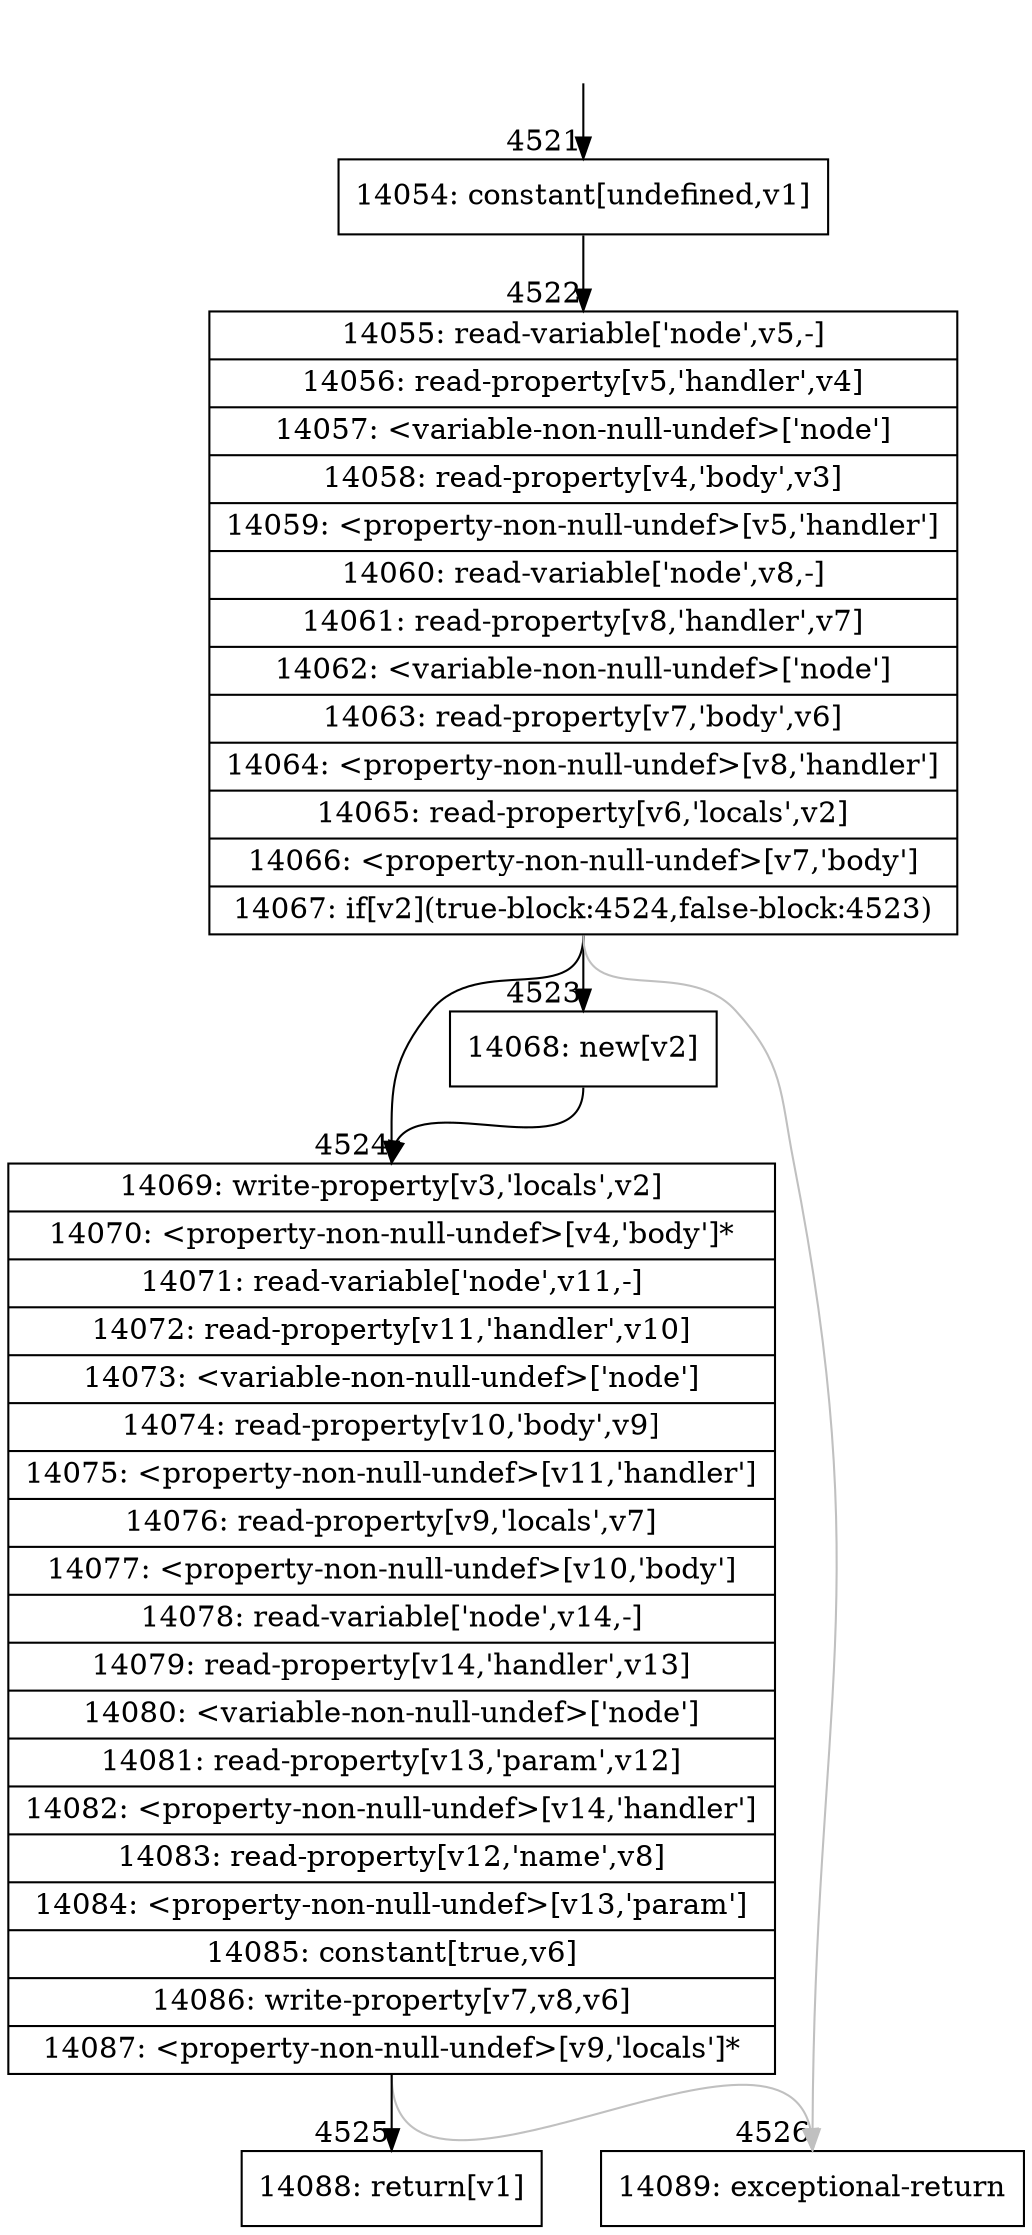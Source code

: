 digraph {
rankdir="TD"
BB_entry275[shape=none,label=""];
BB_entry275 -> BB4521 [tailport=s, headport=n, headlabel="    4521"]
BB4521 [shape=record label="{14054: constant[undefined,v1]}" ] 
BB4521 -> BB4522 [tailport=s, headport=n, headlabel="      4522"]
BB4522 [shape=record label="{14055: read-variable['node',v5,-]|14056: read-property[v5,'handler',v4]|14057: \<variable-non-null-undef\>['node']|14058: read-property[v4,'body',v3]|14059: \<property-non-null-undef\>[v5,'handler']|14060: read-variable['node',v8,-]|14061: read-property[v8,'handler',v7]|14062: \<variable-non-null-undef\>['node']|14063: read-property[v7,'body',v6]|14064: \<property-non-null-undef\>[v8,'handler']|14065: read-property[v6,'locals',v2]|14066: \<property-non-null-undef\>[v7,'body']|14067: if[v2](true-block:4524,false-block:4523)}" ] 
BB4522 -> BB4524 [tailport=s, headport=n, headlabel="      4524"]
BB4522 -> BB4523 [tailport=s, headport=n, headlabel="      4523"]
BB4522 -> BB4526 [tailport=s, headport=n, color=gray, headlabel="      4526"]
BB4523 [shape=record label="{14068: new[v2]}" ] 
BB4523 -> BB4524 [tailport=s, headport=n]
BB4524 [shape=record label="{14069: write-property[v3,'locals',v2]|14070: \<property-non-null-undef\>[v4,'body']*|14071: read-variable['node',v11,-]|14072: read-property[v11,'handler',v10]|14073: \<variable-non-null-undef\>['node']|14074: read-property[v10,'body',v9]|14075: \<property-non-null-undef\>[v11,'handler']|14076: read-property[v9,'locals',v7]|14077: \<property-non-null-undef\>[v10,'body']|14078: read-variable['node',v14,-]|14079: read-property[v14,'handler',v13]|14080: \<variable-non-null-undef\>['node']|14081: read-property[v13,'param',v12]|14082: \<property-non-null-undef\>[v14,'handler']|14083: read-property[v12,'name',v8]|14084: \<property-non-null-undef\>[v13,'param']|14085: constant[true,v6]|14086: write-property[v7,v8,v6]|14087: \<property-non-null-undef\>[v9,'locals']*}" ] 
BB4524 -> BB4525 [tailport=s, headport=n, headlabel="      4525"]
BB4524 -> BB4526 [tailport=s, headport=n, color=gray]
BB4525 [shape=record label="{14088: return[v1]}" ] 
BB4526 [shape=record label="{14089: exceptional-return}" ] 
//#$~ 4517
}
